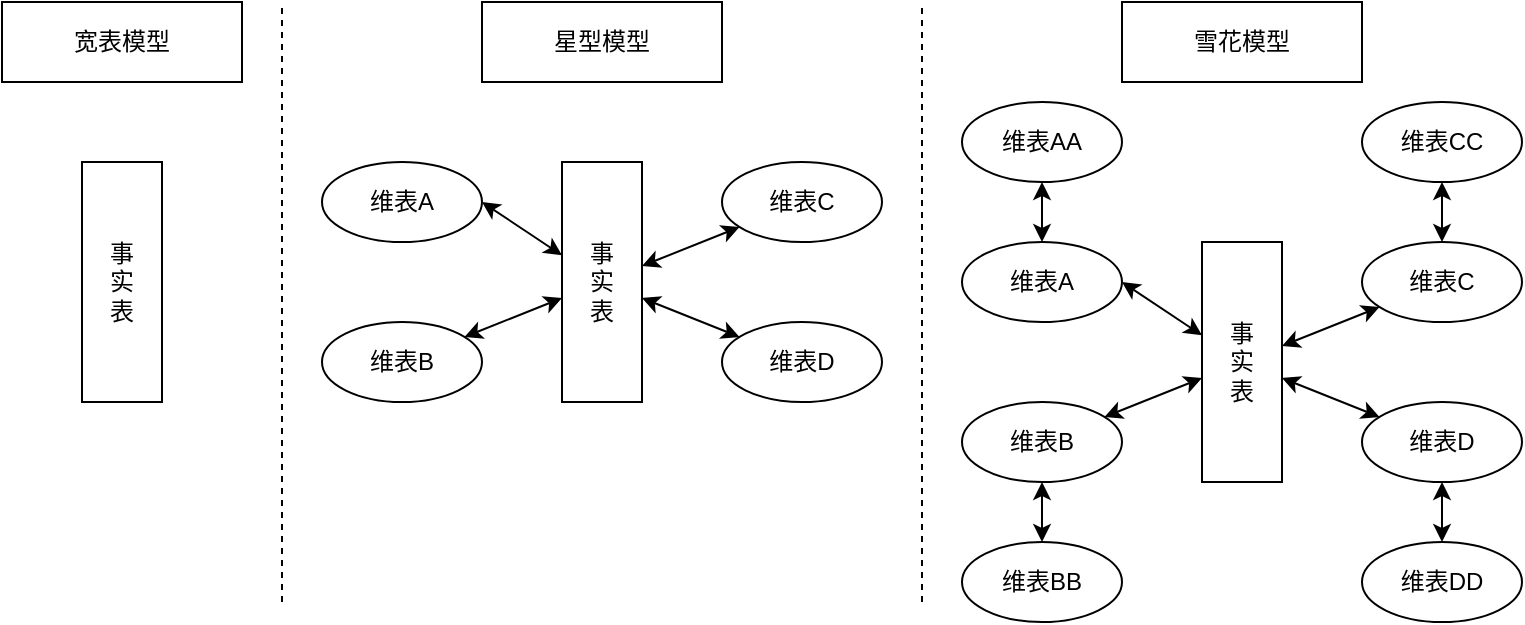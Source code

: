 <mxfile version="21.3.7" type="github">
  <diagram name="第 1 页" id="wSnmJ4HG-NBb-icWCbgJ">
    <mxGraphModel dx="954" dy="634" grid="1" gridSize="10" guides="1" tooltips="1" connect="1" arrows="1" fold="1" page="1" pageScale="1" pageWidth="827" pageHeight="1169" math="0" shadow="0">
      <root>
        <mxCell id="0" />
        <mxCell id="1" parent="0" />
        <mxCell id="QH9CZA3Y4ecUSDF3VbWD-1" value="事&lt;br&gt;实&lt;br&gt;表" style="rounded=0;whiteSpace=wrap;html=1;" vertex="1" parent="1">
          <mxGeometry x="100" y="160" width="40" height="120" as="geometry" />
        </mxCell>
        <mxCell id="QH9CZA3Y4ecUSDF3VbWD-2" value="宽表模型" style="rounded=0;whiteSpace=wrap;html=1;" vertex="1" parent="1">
          <mxGeometry x="60" y="80" width="120" height="40" as="geometry" />
        </mxCell>
        <mxCell id="QH9CZA3Y4ecUSDF3VbWD-3" value="" style="endArrow=none;html=1;rounded=0;dashed=1;" edge="1" parent="1">
          <mxGeometry width="50" height="50" relative="1" as="geometry">
            <mxPoint x="200" y="380" as="sourcePoint" />
            <mxPoint x="200" y="80" as="targetPoint" />
          </mxGeometry>
        </mxCell>
        <mxCell id="QH9CZA3Y4ecUSDF3VbWD-15" style="rounded=0;orthogonalLoop=1;jettySize=auto;html=1;entryX=1;entryY=0.5;entryDx=0;entryDy=0;startArrow=classic;startFill=1;" edge="1" parent="1" source="QH9CZA3Y4ecUSDF3VbWD-4" target="QH9CZA3Y4ecUSDF3VbWD-6">
          <mxGeometry relative="1" as="geometry" />
        </mxCell>
        <mxCell id="QH9CZA3Y4ecUSDF3VbWD-17" value="" style="rounded=0;orthogonalLoop=1;jettySize=auto;html=1;startArrow=classic;startFill=1;" edge="1" parent="1" source="QH9CZA3Y4ecUSDF3VbWD-4" target="QH9CZA3Y4ecUSDF3VbWD-9">
          <mxGeometry relative="1" as="geometry" />
        </mxCell>
        <mxCell id="QH9CZA3Y4ecUSDF3VbWD-4" value="事&lt;br&gt;实&lt;br&gt;表" style="rounded=0;whiteSpace=wrap;html=1;" vertex="1" parent="1">
          <mxGeometry x="340" y="160" width="40" height="120" as="geometry" />
        </mxCell>
        <mxCell id="QH9CZA3Y4ecUSDF3VbWD-6" value="维表A" style="ellipse;whiteSpace=wrap;html=1;" vertex="1" parent="1">
          <mxGeometry x="220" y="160" width="80" height="40" as="geometry" />
        </mxCell>
        <mxCell id="QH9CZA3Y4ecUSDF3VbWD-16" value="" style="rounded=0;orthogonalLoop=1;jettySize=auto;html=1;startArrow=classic;startFill=1;" edge="1" parent="1" source="QH9CZA3Y4ecUSDF3VbWD-7" target="QH9CZA3Y4ecUSDF3VbWD-4">
          <mxGeometry relative="1" as="geometry" />
        </mxCell>
        <mxCell id="QH9CZA3Y4ecUSDF3VbWD-7" value="维表B" style="ellipse;whiteSpace=wrap;html=1;" vertex="1" parent="1">
          <mxGeometry x="220" y="240" width="80" height="40" as="geometry" />
        </mxCell>
        <mxCell id="QH9CZA3Y4ecUSDF3VbWD-18" value="" style="rounded=0;orthogonalLoop=1;jettySize=auto;html=1;startArrow=classic;startFill=1;" edge="1" parent="1" source="QH9CZA3Y4ecUSDF3VbWD-8" target="QH9CZA3Y4ecUSDF3VbWD-4">
          <mxGeometry relative="1" as="geometry" />
        </mxCell>
        <mxCell id="QH9CZA3Y4ecUSDF3VbWD-8" value="维表C" style="ellipse;whiteSpace=wrap;html=1;" vertex="1" parent="1">
          <mxGeometry x="420" y="160" width="80" height="40" as="geometry" />
        </mxCell>
        <mxCell id="QH9CZA3Y4ecUSDF3VbWD-9" value="维表D" style="ellipse;whiteSpace=wrap;html=1;" vertex="1" parent="1">
          <mxGeometry x="420" y="240" width="80" height="40" as="geometry" />
        </mxCell>
        <mxCell id="QH9CZA3Y4ecUSDF3VbWD-10" value="星型模型" style="rounded=0;whiteSpace=wrap;html=1;" vertex="1" parent="1">
          <mxGeometry x="300" y="80" width="120" height="40" as="geometry" />
        </mxCell>
        <mxCell id="QH9CZA3Y4ecUSDF3VbWD-19" value="" style="endArrow=none;html=1;rounded=0;dashed=1;" edge="1" parent="1">
          <mxGeometry width="50" height="50" relative="1" as="geometry">
            <mxPoint x="520" y="380" as="sourcePoint" />
            <mxPoint x="520" y="80" as="targetPoint" />
          </mxGeometry>
        </mxCell>
        <mxCell id="QH9CZA3Y4ecUSDF3VbWD-21" style="rounded=0;orthogonalLoop=1;jettySize=auto;html=1;entryX=1;entryY=0.5;entryDx=0;entryDy=0;startArrow=classic;startFill=1;" edge="1" parent="1" source="QH9CZA3Y4ecUSDF3VbWD-23" target="QH9CZA3Y4ecUSDF3VbWD-24">
          <mxGeometry relative="1" as="geometry" />
        </mxCell>
        <mxCell id="QH9CZA3Y4ecUSDF3VbWD-22" value="" style="rounded=0;orthogonalLoop=1;jettySize=auto;html=1;startArrow=classic;startFill=1;" edge="1" parent="1" source="QH9CZA3Y4ecUSDF3VbWD-23" target="QH9CZA3Y4ecUSDF3VbWD-29">
          <mxGeometry relative="1" as="geometry" />
        </mxCell>
        <mxCell id="QH9CZA3Y4ecUSDF3VbWD-23" value="事&lt;br&gt;实&lt;br&gt;表" style="rounded=0;whiteSpace=wrap;html=1;" vertex="1" parent="1">
          <mxGeometry x="660" y="200" width="40" height="120" as="geometry" />
        </mxCell>
        <mxCell id="QH9CZA3Y4ecUSDF3VbWD-38" value="" style="edgeStyle=orthogonalEdgeStyle;rounded=0;orthogonalLoop=1;jettySize=auto;html=1;startArrow=classic;startFill=1;" edge="1" parent="1" source="QH9CZA3Y4ecUSDF3VbWD-24" target="QH9CZA3Y4ecUSDF3VbWD-30">
          <mxGeometry relative="1" as="geometry" />
        </mxCell>
        <mxCell id="QH9CZA3Y4ecUSDF3VbWD-24" value="维表A" style="ellipse;whiteSpace=wrap;html=1;" vertex="1" parent="1">
          <mxGeometry x="540" y="200" width="80" height="40" as="geometry" />
        </mxCell>
        <mxCell id="QH9CZA3Y4ecUSDF3VbWD-25" value="" style="rounded=0;orthogonalLoop=1;jettySize=auto;html=1;startArrow=classic;startFill=1;" edge="1" parent="1" source="QH9CZA3Y4ecUSDF3VbWD-26" target="QH9CZA3Y4ecUSDF3VbWD-23">
          <mxGeometry relative="1" as="geometry" />
        </mxCell>
        <mxCell id="QH9CZA3Y4ecUSDF3VbWD-26" value="维表B" style="ellipse;whiteSpace=wrap;html=1;" vertex="1" parent="1">
          <mxGeometry x="540" y="280" width="80" height="40" as="geometry" />
        </mxCell>
        <mxCell id="QH9CZA3Y4ecUSDF3VbWD-27" value="" style="rounded=0;orthogonalLoop=1;jettySize=auto;html=1;startArrow=classic;startFill=1;" edge="1" parent="1" source="QH9CZA3Y4ecUSDF3VbWD-28" target="QH9CZA3Y4ecUSDF3VbWD-23">
          <mxGeometry relative="1" as="geometry" />
        </mxCell>
        <mxCell id="QH9CZA3Y4ecUSDF3VbWD-39" value="" style="edgeStyle=orthogonalEdgeStyle;rounded=0;orthogonalLoop=1;jettySize=auto;html=1;startArrow=classic;startFill=1;" edge="1" parent="1" source="QH9CZA3Y4ecUSDF3VbWD-28" target="QH9CZA3Y4ecUSDF3VbWD-33">
          <mxGeometry relative="1" as="geometry" />
        </mxCell>
        <mxCell id="QH9CZA3Y4ecUSDF3VbWD-28" value="维表C" style="ellipse;whiteSpace=wrap;html=1;" vertex="1" parent="1">
          <mxGeometry x="740" y="200" width="80" height="40" as="geometry" />
        </mxCell>
        <mxCell id="QH9CZA3Y4ecUSDF3VbWD-29" value="维表D" style="ellipse;whiteSpace=wrap;html=1;" vertex="1" parent="1">
          <mxGeometry x="740" y="280" width="80" height="40" as="geometry" />
        </mxCell>
        <mxCell id="QH9CZA3Y4ecUSDF3VbWD-30" value="维表AA" style="ellipse;whiteSpace=wrap;html=1;" vertex="1" parent="1">
          <mxGeometry x="540" y="130" width="80" height="40" as="geometry" />
        </mxCell>
        <mxCell id="QH9CZA3Y4ecUSDF3VbWD-34" value="" style="edgeStyle=orthogonalEdgeStyle;rounded=0;orthogonalLoop=1;jettySize=auto;html=1;startArrow=classic;startFill=1;" edge="1" parent="1" source="QH9CZA3Y4ecUSDF3VbWD-31" target="QH9CZA3Y4ecUSDF3VbWD-26">
          <mxGeometry relative="1" as="geometry" />
        </mxCell>
        <mxCell id="QH9CZA3Y4ecUSDF3VbWD-31" value="维表BB" style="ellipse;whiteSpace=wrap;html=1;" vertex="1" parent="1">
          <mxGeometry x="540" y="350" width="80" height="40" as="geometry" />
        </mxCell>
        <mxCell id="QH9CZA3Y4ecUSDF3VbWD-35" value="" style="edgeStyle=orthogonalEdgeStyle;rounded=0;orthogonalLoop=1;jettySize=auto;html=1;startArrow=classic;startFill=1;" edge="1" parent="1" source="QH9CZA3Y4ecUSDF3VbWD-32" target="QH9CZA3Y4ecUSDF3VbWD-29">
          <mxGeometry relative="1" as="geometry" />
        </mxCell>
        <mxCell id="QH9CZA3Y4ecUSDF3VbWD-32" value="维表DD" style="ellipse;whiteSpace=wrap;html=1;" vertex="1" parent="1">
          <mxGeometry x="740" y="350" width="80" height="40" as="geometry" />
        </mxCell>
        <mxCell id="QH9CZA3Y4ecUSDF3VbWD-33" value="维表CC" style="ellipse;whiteSpace=wrap;html=1;" vertex="1" parent="1">
          <mxGeometry x="740" y="130" width="80" height="40" as="geometry" />
        </mxCell>
        <mxCell id="QH9CZA3Y4ecUSDF3VbWD-40" value="雪花模型" style="rounded=0;whiteSpace=wrap;html=1;" vertex="1" parent="1">
          <mxGeometry x="620" y="80" width="120" height="40" as="geometry" />
        </mxCell>
      </root>
    </mxGraphModel>
  </diagram>
</mxfile>
